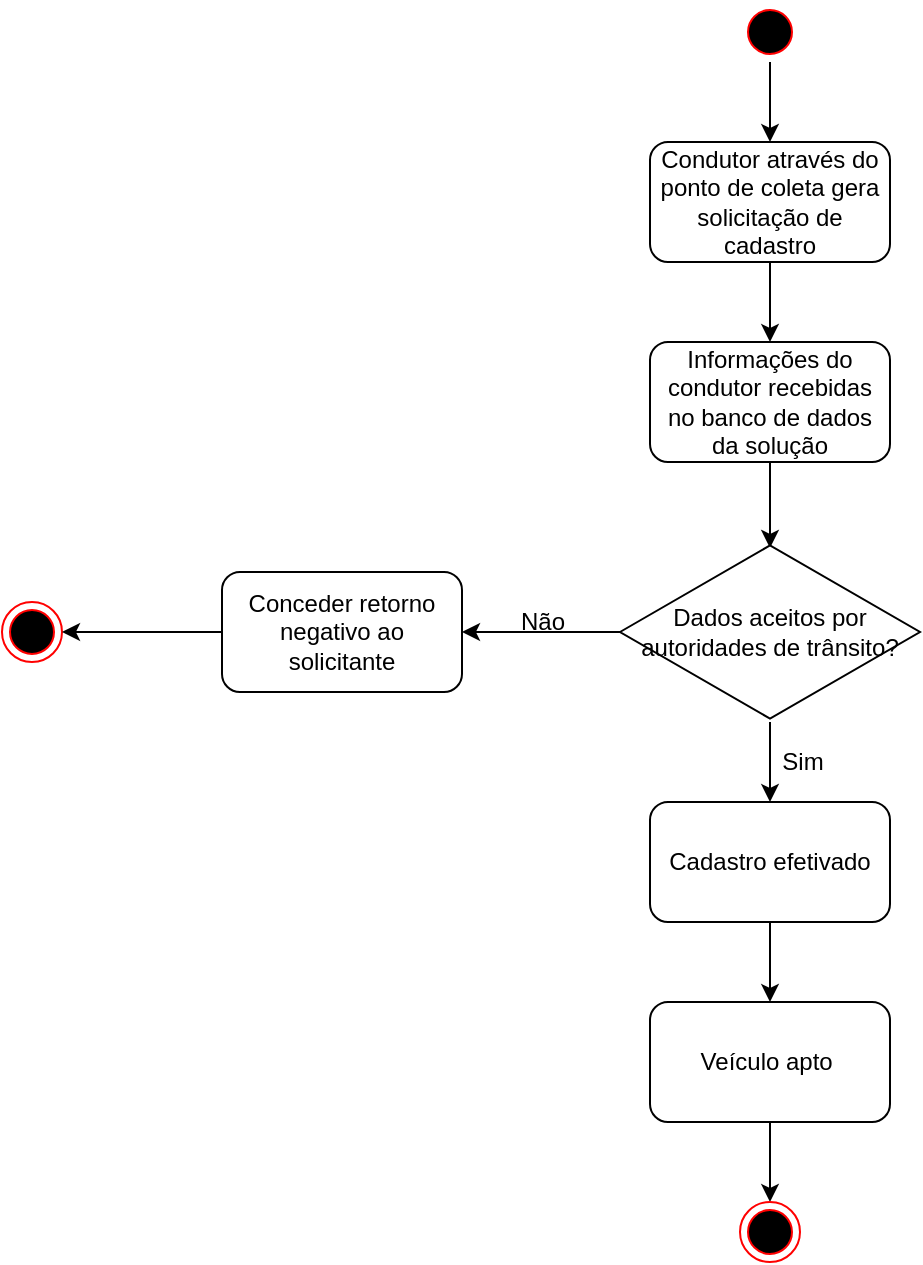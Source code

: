 <mxfile version="15.2.5" type="device"><diagram id="XdwwfN3wo7mT7fLKV1MR" name="Page-1"><mxGraphModel dx="868" dy="450" grid="1" gridSize="10" guides="1" tooltips="1" connect="1" arrows="1" fold="1" page="1" pageScale="1" pageWidth="827" pageHeight="1169" math="0" shadow="0"><root><mxCell id="0"/><mxCell id="1" parent="0"/><mxCell id="bfWmARtKSh7e24lF5QHj-4" style="edgeStyle=orthogonalEdgeStyle;rounded=0;orthogonalLoop=1;jettySize=auto;html=1;exitX=0.5;exitY=1;exitDx=0;exitDy=0;entryX=0.5;entryY=0;entryDx=0;entryDy=0;" edge="1" parent="1" source="bfWmARtKSh7e24lF5QHj-1" target="bfWmARtKSh7e24lF5QHj-3"><mxGeometry relative="1" as="geometry"/></mxCell><mxCell id="bfWmARtKSh7e24lF5QHj-1" value="" style="ellipse;html=1;shape=startState;fillColor=#000000;strokeColor=#ff0000;" vertex="1" parent="1"><mxGeometry x="399" y="40" width="30" height="30" as="geometry"/></mxCell><mxCell id="bfWmARtKSh7e24lF5QHj-6" style="edgeStyle=orthogonalEdgeStyle;rounded=0;orthogonalLoop=1;jettySize=auto;html=1;exitX=0.5;exitY=1;exitDx=0;exitDy=0;entryX=0.5;entryY=0;entryDx=0;entryDy=0;" edge="1" parent="1" source="bfWmARtKSh7e24lF5QHj-3" target="bfWmARtKSh7e24lF5QHj-5"><mxGeometry relative="1" as="geometry"/></mxCell><mxCell id="bfWmARtKSh7e24lF5QHj-3" value="Condutor através do ponto de coleta gera solicitação de cadastro" style="rounded=1;whiteSpace=wrap;html=1;" vertex="1" parent="1"><mxGeometry x="354" y="110" width="120" height="60" as="geometry"/></mxCell><mxCell id="bfWmARtKSh7e24lF5QHj-9" style="edgeStyle=orthogonalEdgeStyle;rounded=0;orthogonalLoop=1;jettySize=auto;html=1;exitX=0.5;exitY=1;exitDx=0;exitDy=0;entryX=0.5;entryY=0.033;entryDx=0;entryDy=0;entryPerimeter=0;" edge="1" parent="1" source="bfWmARtKSh7e24lF5QHj-5" target="bfWmARtKSh7e24lF5QHj-7"><mxGeometry relative="1" as="geometry"/></mxCell><mxCell id="bfWmARtKSh7e24lF5QHj-5" value="Informações do condutor recebidas no banco de dados da solução" style="rounded=1;whiteSpace=wrap;html=1;" vertex="1" parent="1"><mxGeometry x="354" y="210" width="120" height="60" as="geometry"/></mxCell><mxCell id="bfWmARtKSh7e24lF5QHj-12" style="edgeStyle=orthogonalEdgeStyle;rounded=0;orthogonalLoop=1;jettySize=auto;html=1;" edge="1" parent="1" source="bfWmARtKSh7e24lF5QHj-7" target="bfWmARtKSh7e24lF5QHj-11"><mxGeometry relative="1" as="geometry"/></mxCell><mxCell id="bfWmARtKSh7e24lF5QHj-16" style="edgeStyle=orthogonalEdgeStyle;rounded=0;orthogonalLoop=1;jettySize=auto;html=1;entryX=0.5;entryY=0;entryDx=0;entryDy=0;" edge="1" parent="1" source="bfWmARtKSh7e24lF5QHj-7" target="bfWmARtKSh7e24lF5QHj-15"><mxGeometry relative="1" as="geometry"/></mxCell><mxCell id="bfWmARtKSh7e24lF5QHj-7" value="Dados aceitos por autoridades de trânsito?" style="html=1;whiteSpace=wrap;aspect=fixed;shape=isoRectangle;" vertex="1" parent="1"><mxGeometry x="339" y="310" width="150" height="90" as="geometry"/></mxCell><mxCell id="bfWmARtKSh7e24lF5QHj-10" value="" style="ellipse;html=1;shape=endState;fillColor=#000000;strokeColor=#ff0000;" vertex="1" parent="1"><mxGeometry x="30" y="340" width="30" height="30" as="geometry"/></mxCell><mxCell id="bfWmARtKSh7e24lF5QHj-13" style="edgeStyle=orthogonalEdgeStyle;rounded=0;orthogonalLoop=1;jettySize=auto;html=1;exitX=0;exitY=0.5;exitDx=0;exitDy=0;entryX=1;entryY=0.5;entryDx=0;entryDy=0;" edge="1" parent="1" source="bfWmARtKSh7e24lF5QHj-11" target="bfWmARtKSh7e24lF5QHj-10"><mxGeometry relative="1" as="geometry"/></mxCell><mxCell id="bfWmARtKSh7e24lF5QHj-11" value="Conceder retorno negativo ao solicitante" style="rounded=1;whiteSpace=wrap;html=1;" vertex="1" parent="1"><mxGeometry x="140" y="325" width="120" height="60" as="geometry"/></mxCell><mxCell id="bfWmARtKSh7e24lF5QHj-14" value="Não" style="text;html=1;align=center;verticalAlign=middle;resizable=0;points=[];autosize=1;strokeColor=none;fillColor=none;" vertex="1" parent="1"><mxGeometry x="280" y="340" width="40" height="20" as="geometry"/></mxCell><mxCell id="bfWmARtKSh7e24lF5QHj-19" style="edgeStyle=orthogonalEdgeStyle;rounded=0;orthogonalLoop=1;jettySize=auto;html=1;exitX=0.5;exitY=1;exitDx=0;exitDy=0;entryX=0.5;entryY=0;entryDx=0;entryDy=0;" edge="1" parent="1" source="bfWmARtKSh7e24lF5QHj-15" target="bfWmARtKSh7e24lF5QHj-18"><mxGeometry relative="1" as="geometry"/></mxCell><mxCell id="bfWmARtKSh7e24lF5QHj-15" value="Cadastro efetivado" style="rounded=1;whiteSpace=wrap;html=1;" vertex="1" parent="1"><mxGeometry x="354" y="440" width="120" height="60" as="geometry"/></mxCell><mxCell id="bfWmARtKSh7e24lF5QHj-17" value="Sim" style="text;html=1;align=center;verticalAlign=middle;resizable=0;points=[];autosize=1;strokeColor=none;fillColor=none;" vertex="1" parent="1"><mxGeometry x="410" y="410" width="40" height="20" as="geometry"/></mxCell><mxCell id="bfWmARtKSh7e24lF5QHj-21" style="edgeStyle=orthogonalEdgeStyle;rounded=0;orthogonalLoop=1;jettySize=auto;html=1;exitX=0.5;exitY=1;exitDx=0;exitDy=0;entryX=0.5;entryY=0;entryDx=0;entryDy=0;" edge="1" parent="1" source="bfWmARtKSh7e24lF5QHj-18" target="bfWmARtKSh7e24lF5QHj-20"><mxGeometry relative="1" as="geometry"/></mxCell><mxCell id="bfWmARtKSh7e24lF5QHj-18" value="Veículo apto&amp;nbsp;" style="rounded=1;whiteSpace=wrap;html=1;" vertex="1" parent="1"><mxGeometry x="354" y="540" width="120" height="60" as="geometry"/></mxCell><mxCell id="bfWmARtKSh7e24lF5QHj-20" value="" style="ellipse;html=1;shape=endState;fillColor=#000000;strokeColor=#ff0000;" vertex="1" parent="1"><mxGeometry x="399" y="640" width="30" height="30" as="geometry"/></mxCell></root></mxGraphModel></diagram></mxfile>